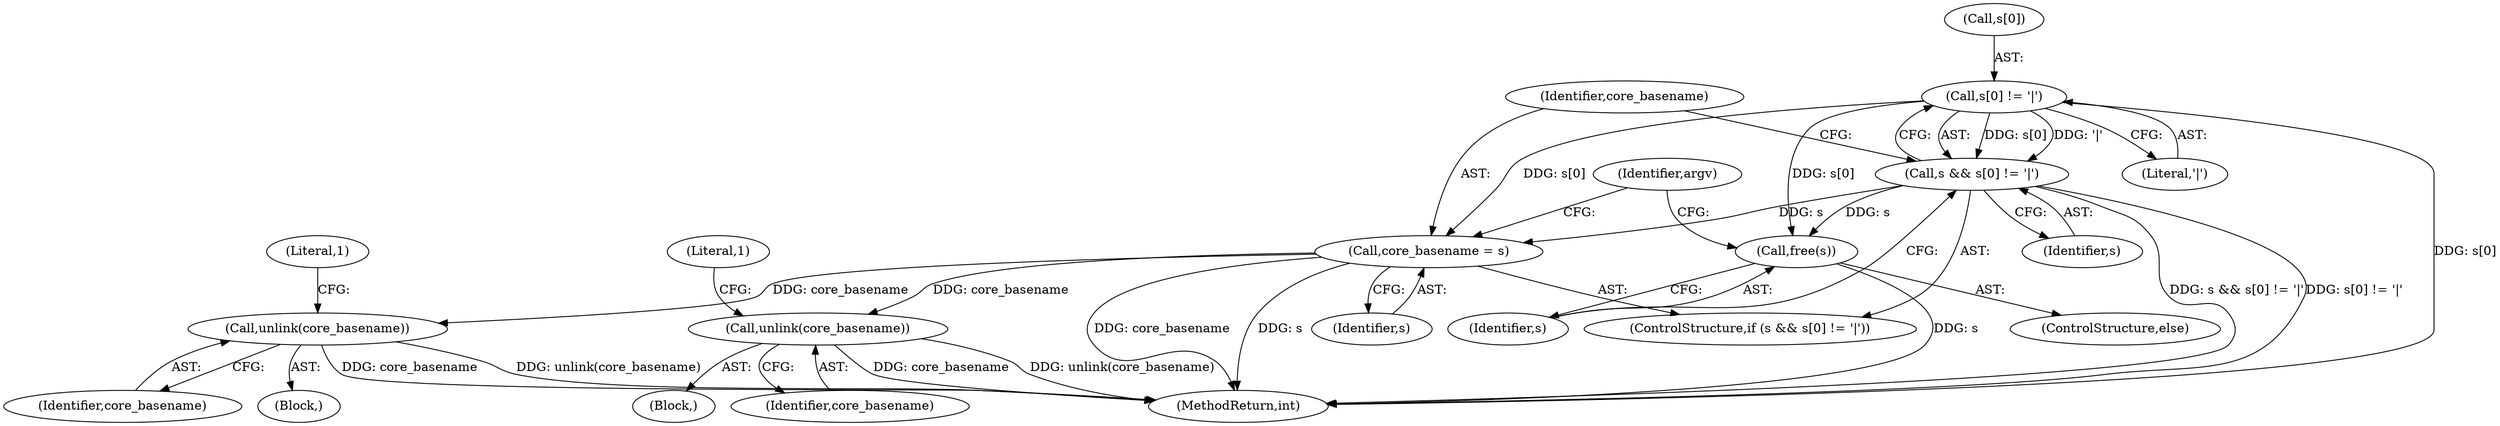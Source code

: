digraph "0_abrt_4f2c1ddd3e3b81d2d5146b883115371f1cada9f9@array" {
"1000333" [label="(Call,s[0] != '|')"];
"1000331" [label="(Call,s && s[0] != '|')"];
"1000338" [label="(Call,core_basename = s)"];
"1001141" [label="(Call,unlink(core_basename))"];
"1001156" [label="(Call,unlink(core_basename))"];
"1000342" [label="(Call,free(s))"];
"1000330" [label="(ControlStructure,if (s && s[0] != '|'))"];
"1001156" [label="(Call,unlink(core_basename))"];
"1000338" [label="(Call,core_basename = s)"];
"1000348" [label="(Identifier,argv)"];
"1001135" [label="(Block,)"];
"1000343" [label="(Identifier,s)"];
"1000342" [label="(Call,free(s))"];
"1001141" [label="(Call,unlink(core_basename))"];
"1001153" [label="(Block,)"];
"1000333" [label="(Call,s[0] != '|')"];
"1000337" [label="(Literal,'|')"];
"1001144" [label="(Literal,1)"];
"1000341" [label="(ControlStructure,else)"];
"1001171" [label="(MethodReturn,int)"];
"1000332" [label="(Identifier,s)"];
"1001159" [label="(Literal,1)"];
"1000331" [label="(Call,s && s[0] != '|')"];
"1001157" [label="(Identifier,core_basename)"];
"1001142" [label="(Identifier,core_basename)"];
"1000340" [label="(Identifier,s)"];
"1000334" [label="(Call,s[0])"];
"1000339" [label="(Identifier,core_basename)"];
"1000333" -> "1000331"  [label="AST: "];
"1000333" -> "1000337"  [label="CFG: "];
"1000334" -> "1000333"  [label="AST: "];
"1000337" -> "1000333"  [label="AST: "];
"1000331" -> "1000333"  [label="CFG: "];
"1000333" -> "1001171"  [label="DDG: s[0]"];
"1000333" -> "1000331"  [label="DDG: s[0]"];
"1000333" -> "1000331"  [label="DDG: '|'"];
"1000333" -> "1000338"  [label="DDG: s[0]"];
"1000333" -> "1000342"  [label="DDG: s[0]"];
"1000331" -> "1000330"  [label="AST: "];
"1000331" -> "1000332"  [label="CFG: "];
"1000332" -> "1000331"  [label="AST: "];
"1000339" -> "1000331"  [label="CFG: "];
"1000343" -> "1000331"  [label="CFG: "];
"1000331" -> "1001171"  [label="DDG: s && s[0] != '|'"];
"1000331" -> "1001171"  [label="DDG: s[0] != '|'"];
"1000331" -> "1000338"  [label="DDG: s"];
"1000331" -> "1000342"  [label="DDG: s"];
"1000338" -> "1000330"  [label="AST: "];
"1000338" -> "1000340"  [label="CFG: "];
"1000339" -> "1000338"  [label="AST: "];
"1000340" -> "1000338"  [label="AST: "];
"1000348" -> "1000338"  [label="CFG: "];
"1000338" -> "1001171"  [label="DDG: core_basename"];
"1000338" -> "1001171"  [label="DDG: s"];
"1000338" -> "1001141"  [label="DDG: core_basename"];
"1000338" -> "1001156"  [label="DDG: core_basename"];
"1001141" -> "1001135"  [label="AST: "];
"1001141" -> "1001142"  [label="CFG: "];
"1001142" -> "1001141"  [label="AST: "];
"1001144" -> "1001141"  [label="CFG: "];
"1001141" -> "1001171"  [label="DDG: core_basename"];
"1001141" -> "1001171"  [label="DDG: unlink(core_basename)"];
"1001156" -> "1001153"  [label="AST: "];
"1001156" -> "1001157"  [label="CFG: "];
"1001157" -> "1001156"  [label="AST: "];
"1001159" -> "1001156"  [label="CFG: "];
"1001156" -> "1001171"  [label="DDG: unlink(core_basename)"];
"1001156" -> "1001171"  [label="DDG: core_basename"];
"1000342" -> "1000341"  [label="AST: "];
"1000342" -> "1000343"  [label="CFG: "];
"1000343" -> "1000342"  [label="AST: "];
"1000348" -> "1000342"  [label="CFG: "];
"1000342" -> "1001171"  [label="DDG: s"];
}
